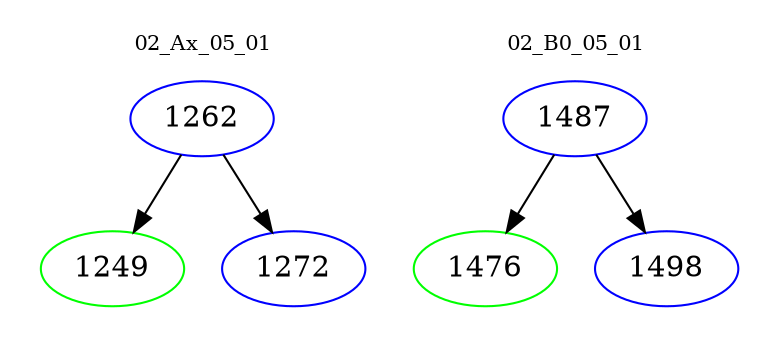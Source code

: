 digraph{
subgraph cluster_0 {
color = white
label = "02_Ax_05_01";
fontsize=10;
T0_1262 [label="1262", color="blue"]
T0_1262 -> T0_1249 [color="black"]
T0_1249 [label="1249", color="green"]
T0_1262 -> T0_1272 [color="black"]
T0_1272 [label="1272", color="blue"]
}
subgraph cluster_1 {
color = white
label = "02_B0_05_01";
fontsize=10;
T1_1487 [label="1487", color="blue"]
T1_1487 -> T1_1476 [color="black"]
T1_1476 [label="1476", color="green"]
T1_1487 -> T1_1498 [color="black"]
T1_1498 [label="1498", color="blue"]
}
}
